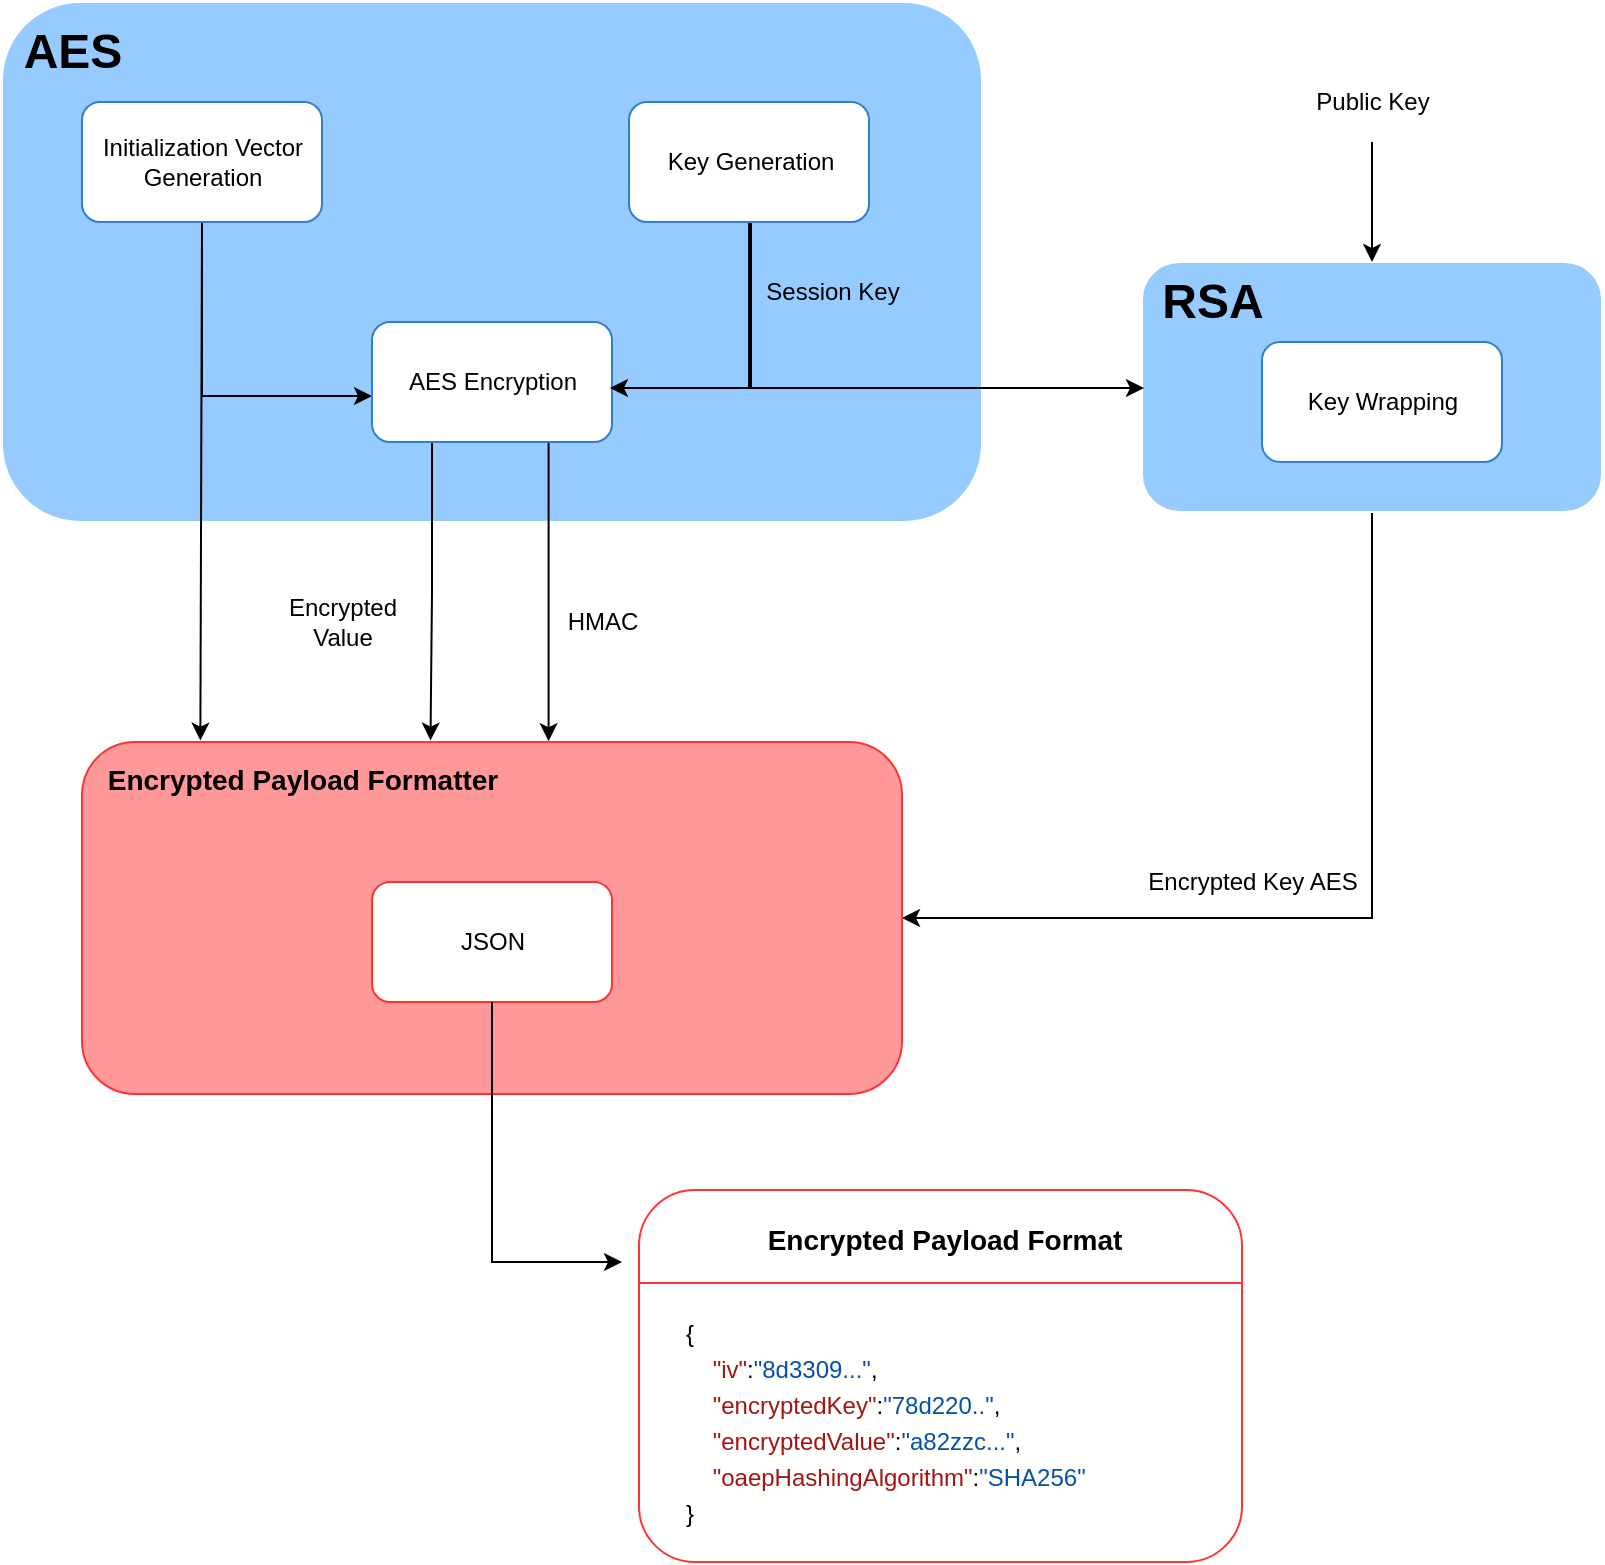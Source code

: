 <mxfile version="20.5.3" type="github">
  <diagram id="jwkXpUKb-VJL4JjbIm9i" name="Página-1">
    <mxGraphModel dx="1791" dy="500" grid="1" gridSize="10" guides="1" tooltips="1" connect="1" arrows="1" fold="1" page="1" pageScale="1" pageWidth="827" pageHeight="1169" math="0" shadow="0">
      <root>
        <mxCell id="0" />
        <mxCell id="1" parent="0" />
        <mxCell id="bcz3NdsEOn6ZZvNgZL91-1" value="" style="rounded=1;whiteSpace=wrap;html=1;fillColor=#96CBFF;strokeColor=#FFFFFF;" vertex="1" parent="1">
          <mxGeometry x="-20" y="130" width="490" height="260" as="geometry" />
        </mxCell>
        <mxCell id="bcz3NdsEOn6ZZvNgZL91-2" value="&lt;b&gt;&lt;font style=&quot;font-size: 24px;&quot;&gt;AES&lt;/font&gt;&lt;/b&gt;" style="text;html=1;resizable=0;autosize=1;align=center;verticalAlign=middle;points=[];fillColor=none;strokeColor=none;rounded=0;" vertex="1" parent="1">
          <mxGeometry x="-20" y="135" width="70" height="40" as="geometry" />
        </mxCell>
        <mxCell id="bcz3NdsEOn6ZZvNgZL91-29" style="edgeStyle=orthogonalEdgeStyle;rounded=0;orthogonalLoop=1;jettySize=auto;html=1;exitX=0.5;exitY=1;exitDx=0;exitDy=0;entryX=1;entryY=0.5;entryDx=0;entryDy=0;fontSize=24;" edge="1" parent="1" source="bcz3NdsEOn6ZZvNgZL91-5" target="bcz3NdsEOn6ZZvNgZL91-28">
          <mxGeometry relative="1" as="geometry" />
        </mxCell>
        <mxCell id="bcz3NdsEOn6ZZvNgZL91-5" value="" style="rounded=1;whiteSpace=wrap;html=1;fillColor=#96CBFF;strokeColor=#FFFFFF;" vertex="1" parent="1">
          <mxGeometry x="550" y="260" width="230" height="125" as="geometry" />
        </mxCell>
        <mxCell id="bcz3NdsEOn6ZZvNgZL91-14" style="edgeStyle=orthogonalEdgeStyle;rounded=0;orthogonalLoop=1;jettySize=auto;html=1;exitX=0.5;exitY=1;exitDx=0;exitDy=0;entryX=0;entryY=0.617;entryDx=0;entryDy=0;entryPerimeter=0;" edge="1" parent="1" source="bcz3NdsEOn6ZZvNgZL91-7" target="bcz3NdsEOn6ZZvNgZL91-13">
          <mxGeometry relative="1" as="geometry" />
        </mxCell>
        <mxCell id="bcz3NdsEOn6ZZvNgZL91-34" style="edgeStyle=orthogonalEdgeStyle;rounded=0;orthogonalLoop=1;jettySize=auto;html=1;exitX=0.5;exitY=1;exitDx=0;exitDy=0;fontSize=24;entryX=0.269;entryY=0.043;entryDx=0;entryDy=0;entryPerimeter=0;" edge="1" parent="1">
          <mxGeometry relative="1" as="geometry">
            <mxPoint x="80" y="238" as="sourcePoint" />
            <mxPoint x="79.18" y="499.29" as="targetPoint" />
            <Array as="points">
              <mxPoint x="79" y="238" />
            </Array>
          </mxGeometry>
        </mxCell>
        <mxCell id="bcz3NdsEOn6ZZvNgZL91-7" value="" style="rounded=1;whiteSpace=wrap;html=1;strokeColor=#317ECC;fillColor=#FFFFFF;" vertex="1" parent="1">
          <mxGeometry x="20" y="180" width="120" height="60" as="geometry" />
        </mxCell>
        <mxCell id="bcz3NdsEOn6ZZvNgZL91-31" style="edgeStyle=orthogonalEdgeStyle;rounded=0;orthogonalLoop=1;jettySize=auto;html=1;exitX=0.25;exitY=1;exitDx=0;exitDy=0;entryX=0.425;entryY=-0.004;entryDx=0;entryDy=0;fontSize=24;entryPerimeter=0;" edge="1" parent="1" source="bcz3NdsEOn6ZZvNgZL91-13" target="bcz3NdsEOn6ZZvNgZL91-28">
          <mxGeometry relative="1" as="geometry" />
        </mxCell>
        <mxCell id="bcz3NdsEOn6ZZvNgZL91-37" style="edgeStyle=orthogonalEdgeStyle;rounded=0;orthogonalLoop=1;jettySize=auto;html=1;exitX=0.75;exitY=1;exitDx=0;exitDy=0;fontSize=14;entryX=0.569;entryY=-0.008;entryDx=0;entryDy=0;entryPerimeter=0;" edge="1" parent="1">
          <mxGeometry relative="1" as="geometry">
            <mxPoint x="255.0" y="350.0" as="sourcePoint" />
            <mxPoint x="253.29" y="499.592" as="targetPoint" />
            <Array as="points">
              <mxPoint x="253" y="350" />
            </Array>
          </mxGeometry>
        </mxCell>
        <mxCell id="bcz3NdsEOn6ZZvNgZL91-13" value="" style="rounded=1;whiteSpace=wrap;html=1;strokeColor=#317ECC;fillColor=#FFFFFF;" vertex="1" parent="1">
          <mxGeometry x="165" y="290" width="120" height="60" as="geometry" />
        </mxCell>
        <mxCell id="bcz3NdsEOn6ZZvNgZL91-17" style="edgeStyle=orthogonalEdgeStyle;rounded=0;orthogonalLoop=1;jettySize=auto;html=1;exitX=0.5;exitY=1;exitDx=0;exitDy=0;entryX=1.036;entryY=0.6;entryDx=0;entryDy=0;entryPerimeter=0;" edge="1" parent="1" source="bcz3NdsEOn6ZZvNgZL91-15" target="bcz3NdsEOn6ZZvNgZL91-20">
          <mxGeometry relative="1" as="geometry">
            <Array as="points">
              <mxPoint x="354" y="323" />
            </Array>
          </mxGeometry>
        </mxCell>
        <mxCell id="bcz3NdsEOn6ZZvNgZL91-21" style="edgeStyle=orthogonalEdgeStyle;rounded=0;orthogonalLoop=1;jettySize=auto;html=1;exitX=0.5;exitY=1;exitDx=0;exitDy=0;entryX=0;entryY=0.5;entryDx=0;entryDy=0;fontSize=24;" edge="1" parent="1">
          <mxGeometry relative="1" as="geometry">
            <mxPoint x="354.5" y="240" as="sourcePoint" />
            <mxPoint x="551" y="322.5" as="targetPoint" />
            <Array as="points">
              <mxPoint x="354" y="323" />
              <mxPoint x="551" y="323" />
            </Array>
          </mxGeometry>
        </mxCell>
        <mxCell id="bcz3NdsEOn6ZZvNgZL91-15" value="" style="rounded=1;whiteSpace=wrap;html=1;strokeColor=#317ECC;fillColor=#FFFFFF;" vertex="1" parent="1">
          <mxGeometry x="293.5" y="180" width="120" height="60" as="geometry" />
        </mxCell>
        <mxCell id="bcz3NdsEOn6ZZvNgZL91-18" value="Initialization Vector &lt;br&gt;Generation" style="text;html=1;resizable=0;autosize=1;align=center;verticalAlign=middle;points=[];fillColor=none;strokeColor=none;rounded=0;" vertex="1" parent="1">
          <mxGeometry x="20" y="190" width="120" height="40" as="geometry" />
        </mxCell>
        <mxCell id="bcz3NdsEOn6ZZvNgZL91-19" value="Key Generation" style="text;html=1;resizable=0;autosize=1;align=center;verticalAlign=middle;points=[];fillColor=none;strokeColor=none;rounded=0;" vertex="1" parent="1">
          <mxGeometry x="298.5" y="195" width="110" height="30" as="geometry" />
        </mxCell>
        <mxCell id="bcz3NdsEOn6ZZvNgZL91-20" value="AES Encryption" style="text;html=1;resizable=0;autosize=1;align=center;verticalAlign=middle;points=[];fillColor=none;strokeColor=none;rounded=0;" vertex="1" parent="1">
          <mxGeometry x="170" y="305" width="110" height="30" as="geometry" />
        </mxCell>
        <mxCell id="bcz3NdsEOn6ZZvNgZL91-22" value="&lt;b&gt;&lt;font style=&quot;font-size: 24px;&quot;&gt;RSA&lt;/font&gt;&lt;/b&gt;" style="text;html=1;resizable=0;autosize=1;align=center;verticalAlign=middle;points=[];fillColor=none;strokeColor=none;rounded=0;" vertex="1" parent="1">
          <mxGeometry x="550" y="260" width="70" height="40" as="geometry" />
        </mxCell>
        <mxCell id="bcz3NdsEOn6ZZvNgZL91-23" value="Session Key" style="text;html=1;resizable=0;autosize=1;align=center;verticalAlign=middle;points=[];fillColor=none;strokeColor=none;rounded=0;" vertex="1" parent="1">
          <mxGeometry x="350" y="260" width="90" height="30" as="geometry" />
        </mxCell>
        <mxCell id="bcz3NdsEOn6ZZvNgZL91-24" value="" style="rounded=1;whiteSpace=wrap;html=1;strokeColor=#317ECC;fillColor=#FFFFFF;" vertex="1" parent="1">
          <mxGeometry x="610" y="300" width="120" height="60" as="geometry" />
        </mxCell>
        <mxCell id="bcz3NdsEOn6ZZvNgZL91-25" value="Key Wrapping" style="text;html=1;resizable=0;autosize=1;align=center;verticalAlign=middle;points=[];fillColor=none;strokeColor=none;rounded=0;" vertex="1" parent="1">
          <mxGeometry x="620" y="315" width="100" height="30" as="geometry" />
        </mxCell>
        <mxCell id="bcz3NdsEOn6ZZvNgZL91-26" value="Public Key" style="text;html=1;resizable=0;autosize=1;align=center;verticalAlign=middle;points=[];fillColor=none;strokeColor=none;rounded=0;" vertex="1" parent="1">
          <mxGeometry x="625" y="165" width="80" height="30" as="geometry" />
        </mxCell>
        <mxCell id="bcz3NdsEOn6ZZvNgZL91-27" value="" style="edgeStyle=none;orthogonalLoop=1;jettySize=auto;html=1;rounded=0;fontSize=24;entryX=0.5;entryY=0;entryDx=0;entryDy=0;" edge="1" parent="1" target="bcz3NdsEOn6ZZvNgZL91-5">
          <mxGeometry width="80" relative="1" as="geometry">
            <mxPoint x="665" y="200" as="sourcePoint" />
            <mxPoint x="680" y="250" as="targetPoint" />
            <Array as="points" />
          </mxGeometry>
        </mxCell>
        <mxCell id="bcz3NdsEOn6ZZvNgZL91-28" value="" style="rounded=1;whiteSpace=wrap;html=1;fillColor=#FF9999;strokeColor=#FF3333;" vertex="1" parent="1">
          <mxGeometry x="20" y="500" width="410" height="176" as="geometry" />
        </mxCell>
        <mxCell id="bcz3NdsEOn6ZZvNgZL91-30" value="Encrypted Key AES" style="text;html=1;resizable=0;autosize=1;align=center;verticalAlign=middle;points=[];fillColor=none;strokeColor=none;rounded=0;" vertex="1" parent="1">
          <mxGeometry x="540" y="555" width="130" height="30" as="geometry" />
        </mxCell>
        <mxCell id="bcz3NdsEOn6ZZvNgZL91-32" value="Encrypted&lt;br&gt;Value" style="text;html=1;resizable=0;autosize=1;align=center;verticalAlign=middle;points=[];fillColor=none;strokeColor=none;rounded=0;" vertex="1" parent="1">
          <mxGeometry x="110" y="420" width="80" height="40" as="geometry" />
        </mxCell>
        <mxCell id="bcz3NdsEOn6ZZvNgZL91-36" value="&lt;b&gt;&lt;font style=&quot;font-size: 14px;&quot;&gt;Encrypted Payload Formatter&lt;/font&gt;&lt;/b&gt;" style="text;html=1;resizable=0;autosize=1;align=center;verticalAlign=middle;points=[];fillColor=none;strokeColor=none;rounded=0;" vertex="1" parent="1">
          <mxGeometry x="20" y="504" width="220" height="30" as="geometry" />
        </mxCell>
        <mxCell id="bcz3NdsEOn6ZZvNgZL91-38" value="HMAC" style="text;html=1;resizable=0;autosize=1;align=center;verticalAlign=middle;points=[];fillColor=none;strokeColor=none;rounded=0;" vertex="1" parent="1">
          <mxGeometry x="250" y="425" width="60" height="30" as="geometry" />
        </mxCell>
        <mxCell id="bcz3NdsEOn6ZZvNgZL91-39" value="" style="rounded=1;whiteSpace=wrap;html=1;strokeColor=#FF3333;fillColor=#FFFFFF;" vertex="1" parent="1">
          <mxGeometry x="165" y="570" width="120" height="60" as="geometry" />
        </mxCell>
        <mxCell id="bcz3NdsEOn6ZZvNgZL91-40" value="JSON" style="text;html=1;resizable=0;autosize=1;align=center;verticalAlign=middle;points=[];fillColor=none;strokeColor=none;rounded=0;" vertex="1" parent="1">
          <mxGeometry x="195" y="585" width="60" height="30" as="geometry" />
        </mxCell>
        <mxCell id="bcz3NdsEOn6ZZvNgZL91-44" value="" style="rounded=1;whiteSpace=wrap;html=1;fillColor=#FFFFFF;strokeColor=#FF3333;" vertex="1" parent="1">
          <mxGeometry x="298.5" y="724" width="301.5" height="186" as="geometry" />
        </mxCell>
        <mxCell id="bcz3NdsEOn6ZZvNgZL91-45" value="&lt;font style=&quot;font-size: 14px;&quot;&gt;&lt;b&gt;Encrypted Payload Format&lt;/b&gt;&lt;/font&gt;" style="text;html=1;resizable=0;autosize=1;align=center;verticalAlign=middle;points=[];fillColor=none;strokeColor=none;rounded=0;" vertex="1" parent="1">
          <mxGeometry x="351" y="734" width="200" height="30" as="geometry" />
        </mxCell>
        <mxCell id="bcz3NdsEOn6ZZvNgZL91-48" value="" style="endArrow=none;html=1;rounded=0;fontSize=14;exitX=0;exitY=0.25;exitDx=0;exitDy=0;entryX=1;entryY=0.25;entryDx=0;entryDy=0;strokeColor=#FF3333;" edge="1" parent="1" source="bcz3NdsEOn6ZZvNgZL91-44" target="bcz3NdsEOn6ZZvNgZL91-44">
          <mxGeometry width="50" height="50" relative="1" as="geometry">
            <mxPoint x="340" y="784" as="sourcePoint" />
            <mxPoint x="390" y="734" as="targetPoint" />
          </mxGeometry>
        </mxCell>
        <mxCell id="bcz3NdsEOn6ZZvNgZL91-49" style="edgeStyle=orthogonalEdgeStyle;rounded=0;orthogonalLoop=1;jettySize=auto;html=1;exitX=0.5;exitY=1;exitDx=0;exitDy=0;fontSize=14;" edge="1" parent="1">
          <mxGeometry relative="1" as="geometry">
            <mxPoint x="225" y="630" as="sourcePoint" />
            <mxPoint x="290" y="760" as="targetPoint" />
            <Array as="points">
              <mxPoint x="225" y="760" />
            </Array>
          </mxGeometry>
        </mxCell>
        <mxCell id="bcz3NdsEOn6ZZvNgZL91-51" value="&lt;div style=&quot;background-color: rgb(255, 255, 254); font-size: 12px; line-height: 18px;&quot;&gt;&lt;div&gt;{&lt;/div&gt;&lt;div&gt;&amp;nbsp;&amp;nbsp;&amp;nbsp;&amp;nbsp;&lt;span style=&quot;color: #a31515;&quot;&gt;&quot;iv&quot;&lt;/span&gt;:&lt;span style=&quot;color: #0451a5;&quot;&gt;&quot;8d3309...&quot;&lt;/span&gt;,&lt;/div&gt;&lt;div&gt;&amp;nbsp;&amp;nbsp;&amp;nbsp;&amp;nbsp;&lt;span style=&quot;color: #a31515;&quot;&gt;&quot;encryptedKey&quot;&lt;/span&gt;:&lt;span style=&quot;color: #0451a5;&quot;&gt;&quot;78d220..&quot;&lt;/span&gt;,&lt;/div&gt;&lt;div&gt;&amp;nbsp;&amp;nbsp;&amp;nbsp;&amp;nbsp;&lt;span style=&quot;color: #a31515;&quot;&gt;&quot;encryptedValue&quot;&lt;/span&gt;:&lt;span style=&quot;color: #0451a5;&quot;&gt;&quot;a82zzc...&quot;&lt;/span&gt;,&lt;/div&gt;&lt;div&gt;&amp;nbsp;&amp;nbsp;&amp;nbsp;&amp;nbsp;&lt;span style=&quot;color: #a31515;&quot;&gt;&quot;oaepHashingAlgorithm&quot;&lt;/span&gt;:&lt;span style=&quot;color: #0451a5;&quot;&gt;&quot;SHA256&quot;&lt;/span&gt;&lt;/div&gt;&lt;div&gt;}&lt;/div&gt;&lt;/div&gt;" style="text;html=1;resizable=0;autosize=1;align=left;verticalAlign=middle;points=[];fillColor=none;strokeColor=none;rounded=0;fontSize=14;" vertex="1" parent="1">
          <mxGeometry x="320" y="780" width="220" height="120" as="geometry" />
        </mxCell>
      </root>
    </mxGraphModel>
  </diagram>
</mxfile>
